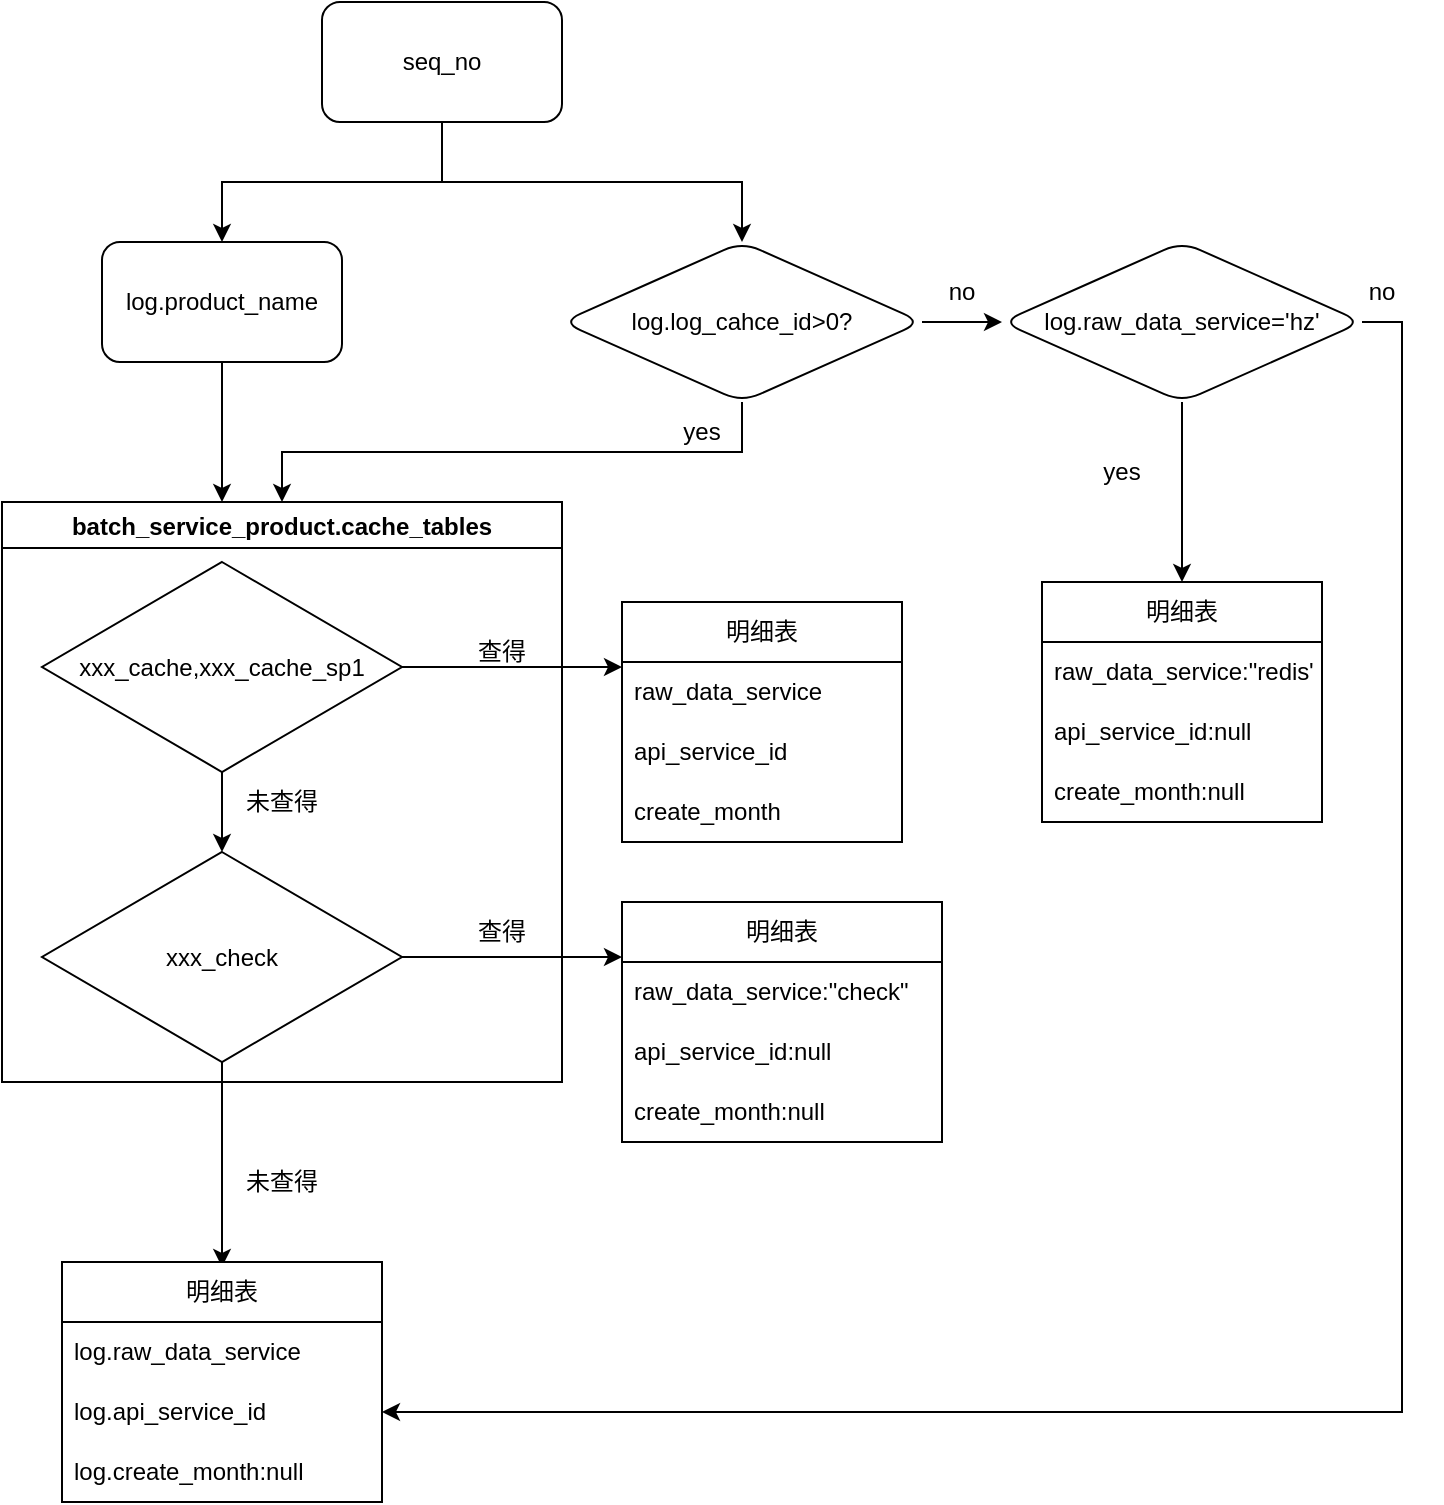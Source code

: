 <mxfile version="21.0.6" type="github">
  <diagram id="C5RBs43oDa-KdzZeNtuy" name="Page-1">
    <mxGraphModel dx="1050" dy="549" grid="1" gridSize="10" guides="1" tooltips="1" connect="1" arrows="1" fold="1" page="1" pageScale="1" pageWidth="827" pageHeight="1169" math="0" shadow="0">
      <root>
        <mxCell id="WIyWlLk6GJQsqaUBKTNV-0" />
        <mxCell id="WIyWlLk6GJQsqaUBKTNV-1" parent="WIyWlLk6GJQsqaUBKTNV-0" />
        <mxCell id="X02BYWVL3oyzJIsGAg47-8" value="" style="edgeStyle=orthogonalEdgeStyle;rounded=0;orthogonalLoop=1;jettySize=auto;html=1;" edge="1" parent="WIyWlLk6GJQsqaUBKTNV-1" source="X02BYWVL3oyzJIsGAg47-0" target="X02BYWVL3oyzJIsGAg47-7">
          <mxGeometry relative="1" as="geometry" />
        </mxCell>
        <mxCell id="X02BYWVL3oyzJIsGAg47-18" value="" style="edgeStyle=orthogonalEdgeStyle;rounded=0;orthogonalLoop=1;jettySize=auto;html=1;" edge="1" parent="WIyWlLk6GJQsqaUBKTNV-1" source="X02BYWVL3oyzJIsGAg47-0" target="X02BYWVL3oyzJIsGAg47-17">
          <mxGeometry relative="1" as="geometry" />
        </mxCell>
        <mxCell id="X02BYWVL3oyzJIsGAg47-0" value="seq_no" style="rounded=1;whiteSpace=wrap;html=1;" vertex="1" parent="WIyWlLk6GJQsqaUBKTNV-1">
          <mxGeometry x="250" y="10" width="120" height="60" as="geometry" />
        </mxCell>
        <mxCell id="X02BYWVL3oyzJIsGAg47-15" value="" style="edgeStyle=orthogonalEdgeStyle;rounded=0;orthogonalLoop=1;jettySize=auto;html=1;" edge="1" parent="WIyWlLk6GJQsqaUBKTNV-1" source="X02BYWVL3oyzJIsGAg47-7">
          <mxGeometry relative="1" as="geometry">
            <mxPoint x="200" y="260" as="targetPoint" />
          </mxGeometry>
        </mxCell>
        <mxCell id="X02BYWVL3oyzJIsGAg47-7" value="log.product_name" style="rounded=1;whiteSpace=wrap;html=1;" vertex="1" parent="WIyWlLk6GJQsqaUBKTNV-1">
          <mxGeometry x="140" y="130" width="120" height="60" as="geometry" />
        </mxCell>
        <mxCell id="X02BYWVL3oyzJIsGAg47-48" style="edgeStyle=orthogonalEdgeStyle;rounded=0;orthogonalLoop=1;jettySize=auto;html=1;exitX=0.5;exitY=1;exitDx=0;exitDy=0;" edge="1" parent="WIyWlLk6GJQsqaUBKTNV-1" source="X02BYWVL3oyzJIsGAg47-17" target="X02BYWVL3oyzJIsGAg47-45">
          <mxGeometry relative="1" as="geometry" />
        </mxCell>
        <mxCell id="X02BYWVL3oyzJIsGAg47-79" value="" style="edgeStyle=orthogonalEdgeStyle;rounded=0;orthogonalLoop=1;jettySize=auto;html=1;" edge="1" parent="WIyWlLk6GJQsqaUBKTNV-1" source="X02BYWVL3oyzJIsGAg47-17" target="X02BYWVL3oyzJIsGAg47-78">
          <mxGeometry relative="1" as="geometry" />
        </mxCell>
        <mxCell id="X02BYWVL3oyzJIsGAg47-17" value="log.log_cahce_id&amp;gt;0?" style="rhombus;whiteSpace=wrap;html=1;rounded=1;" vertex="1" parent="WIyWlLk6GJQsqaUBKTNV-1">
          <mxGeometry x="370" y="130" width="180" height="80" as="geometry" />
        </mxCell>
        <mxCell id="X02BYWVL3oyzJIsGAg47-45" value="batch_service_product.cache_tables" style="swimlane;" vertex="1" parent="WIyWlLk6GJQsqaUBKTNV-1">
          <mxGeometry x="90" y="260" width="280" height="290" as="geometry" />
        </mxCell>
        <mxCell id="X02BYWVL3oyzJIsGAg47-43" value="xxx_check" style="rhombus;whiteSpace=wrap;html=1;fontStyle=0;startSize=30;" vertex="1" parent="X02BYWVL3oyzJIsGAg47-45">
          <mxGeometry x="20" y="175" width="180" height="105" as="geometry" />
        </mxCell>
        <mxCell id="X02BYWVL3oyzJIsGAg47-41" value="xxx_cache,xxx_cache_sp1" style="rhombus;whiteSpace=wrap;html=1;fontStyle=0;startSize=30;" vertex="1" parent="X02BYWVL3oyzJIsGAg47-45">
          <mxGeometry x="20" y="30" width="180" height="105" as="geometry" />
        </mxCell>
        <mxCell id="X02BYWVL3oyzJIsGAg47-44" value="" style="edgeStyle=orthogonalEdgeStyle;rounded=0;orthogonalLoop=1;jettySize=auto;html=1;" edge="1" parent="X02BYWVL3oyzJIsGAg47-45" source="X02BYWVL3oyzJIsGAg47-41" target="X02BYWVL3oyzJIsGAg47-43">
          <mxGeometry relative="1" as="geometry" />
        </mxCell>
        <mxCell id="X02BYWVL3oyzJIsGAg47-64" value="未查得" style="text;strokeColor=none;align=center;fillColor=none;html=1;verticalAlign=middle;whiteSpace=wrap;rounded=0;" vertex="1" parent="X02BYWVL3oyzJIsGAg47-45">
          <mxGeometry x="110" y="135" width="60" height="30" as="geometry" />
        </mxCell>
        <mxCell id="X02BYWVL3oyzJIsGAg47-76" value="查得" style="text;strokeColor=none;align=center;fillColor=none;html=1;verticalAlign=middle;whiteSpace=wrap;rounded=0;" vertex="1" parent="X02BYWVL3oyzJIsGAg47-45">
          <mxGeometry x="220" y="200" width="60" height="30" as="geometry" />
        </mxCell>
        <mxCell id="X02BYWVL3oyzJIsGAg47-49" value="yes" style="text;strokeColor=none;align=center;fillColor=none;html=1;verticalAlign=middle;whiteSpace=wrap;rounded=0;" vertex="1" parent="WIyWlLk6GJQsqaUBKTNV-1">
          <mxGeometry x="410" y="210" width="60" height="30" as="geometry" />
        </mxCell>
        <mxCell id="X02BYWVL3oyzJIsGAg47-51" value="" style="edgeStyle=orthogonalEdgeStyle;rounded=0;orthogonalLoop=1;jettySize=auto;html=1;" edge="1" parent="WIyWlLk6GJQsqaUBKTNV-1" source="X02BYWVL3oyzJIsGAg47-41">
          <mxGeometry relative="1" as="geometry">
            <mxPoint x="400" y="342.5" as="targetPoint" />
          </mxGeometry>
        </mxCell>
        <mxCell id="X02BYWVL3oyzJIsGAg47-52" value="明细表" style="swimlane;fontStyle=0;childLayout=stackLayout;horizontal=1;startSize=30;horizontalStack=0;resizeParent=1;resizeParentMax=0;resizeLast=0;collapsible=1;marginBottom=0;whiteSpace=wrap;html=1;" vertex="1" parent="WIyWlLk6GJQsqaUBKTNV-1">
          <mxGeometry x="400" y="310" width="140" height="120" as="geometry">
            <mxRectangle x="400" y="310" width="80" height="30" as="alternateBounds" />
          </mxGeometry>
        </mxCell>
        <mxCell id="X02BYWVL3oyzJIsGAg47-53" value="raw_data_service" style="text;strokeColor=none;fillColor=none;align=left;verticalAlign=middle;spacingLeft=4;spacingRight=4;overflow=hidden;points=[[0,0.5],[1,0.5]];portConstraint=eastwest;rotatable=0;whiteSpace=wrap;html=1;" vertex="1" parent="X02BYWVL3oyzJIsGAg47-52">
          <mxGeometry y="30" width="140" height="30" as="geometry" />
        </mxCell>
        <mxCell id="X02BYWVL3oyzJIsGAg47-54" value="api_service_id" style="text;strokeColor=none;fillColor=none;align=left;verticalAlign=middle;spacingLeft=4;spacingRight=4;overflow=hidden;points=[[0,0.5],[1,0.5]];portConstraint=eastwest;rotatable=0;whiteSpace=wrap;html=1;" vertex="1" parent="X02BYWVL3oyzJIsGAg47-52">
          <mxGeometry y="60" width="140" height="30" as="geometry" />
        </mxCell>
        <mxCell id="X02BYWVL3oyzJIsGAg47-55" value="create_month" style="text;strokeColor=none;fillColor=none;align=left;verticalAlign=middle;spacingLeft=4;spacingRight=4;overflow=hidden;points=[[0,0.5],[1,0.5]];portConstraint=eastwest;rotatable=0;whiteSpace=wrap;html=1;" vertex="1" parent="X02BYWVL3oyzJIsGAg47-52">
          <mxGeometry y="90" width="140" height="30" as="geometry" />
        </mxCell>
        <mxCell id="X02BYWVL3oyzJIsGAg47-57" value="" style="edgeStyle=orthogonalEdgeStyle;rounded=0;orthogonalLoop=1;jettySize=auto;html=1;" edge="1" parent="WIyWlLk6GJQsqaUBKTNV-1" source="X02BYWVL3oyzJIsGAg47-43">
          <mxGeometry relative="1" as="geometry">
            <mxPoint x="400" y="487.5" as="targetPoint" />
          </mxGeometry>
        </mxCell>
        <mxCell id="X02BYWVL3oyzJIsGAg47-58" value="明细表" style="swimlane;fontStyle=0;childLayout=stackLayout;horizontal=1;startSize=30;horizontalStack=0;resizeParent=1;resizeParentMax=0;resizeLast=0;collapsible=1;marginBottom=0;whiteSpace=wrap;html=1;" vertex="1" parent="WIyWlLk6GJQsqaUBKTNV-1">
          <mxGeometry x="400" y="460" width="160" height="120" as="geometry" />
        </mxCell>
        <mxCell id="X02BYWVL3oyzJIsGAg47-59" value="raw_data_service:&quot;check&quot;" style="text;strokeColor=none;fillColor=none;align=left;verticalAlign=middle;spacingLeft=4;spacingRight=4;overflow=hidden;points=[[0,0.5],[1,0.5]];portConstraint=eastwest;rotatable=0;whiteSpace=wrap;html=1;" vertex="1" parent="X02BYWVL3oyzJIsGAg47-58">
          <mxGeometry y="30" width="160" height="30" as="geometry" />
        </mxCell>
        <mxCell id="X02BYWVL3oyzJIsGAg47-60" value="api_service_id:null" style="text;strokeColor=none;fillColor=none;align=left;verticalAlign=middle;spacingLeft=4;spacingRight=4;overflow=hidden;points=[[0,0.5],[1,0.5]];portConstraint=eastwest;rotatable=0;whiteSpace=wrap;html=1;" vertex="1" parent="X02BYWVL3oyzJIsGAg47-58">
          <mxGeometry y="60" width="160" height="30" as="geometry" />
        </mxCell>
        <mxCell id="X02BYWVL3oyzJIsGAg47-61" value="create_month:null" style="text;strokeColor=none;fillColor=none;align=left;verticalAlign=middle;spacingLeft=4;spacingRight=4;overflow=hidden;points=[[0,0.5],[1,0.5]];portConstraint=eastwest;rotatable=0;whiteSpace=wrap;html=1;" vertex="1" parent="X02BYWVL3oyzJIsGAg47-58">
          <mxGeometry y="90" width="160" height="30" as="geometry" />
        </mxCell>
        <mxCell id="X02BYWVL3oyzJIsGAg47-63" value="查得" style="text;strokeColor=none;align=center;fillColor=none;html=1;verticalAlign=middle;whiteSpace=wrap;rounded=0;" vertex="1" parent="WIyWlLk6GJQsqaUBKTNV-1">
          <mxGeometry x="310" y="320" width="60" height="30" as="geometry" />
        </mxCell>
        <mxCell id="X02BYWVL3oyzJIsGAg47-66" value="" style="edgeStyle=orthogonalEdgeStyle;rounded=0;orthogonalLoop=1;jettySize=auto;html=1;" edge="1" parent="WIyWlLk6GJQsqaUBKTNV-1" source="X02BYWVL3oyzJIsGAg47-43">
          <mxGeometry relative="1" as="geometry">
            <mxPoint x="200" y="642.5" as="targetPoint" />
          </mxGeometry>
        </mxCell>
        <mxCell id="X02BYWVL3oyzJIsGAg47-67" value="明细表" style="swimlane;fontStyle=0;childLayout=stackLayout;horizontal=1;startSize=30;horizontalStack=0;resizeParent=1;resizeParentMax=0;resizeLast=0;collapsible=1;marginBottom=0;whiteSpace=wrap;html=1;" vertex="1" parent="WIyWlLk6GJQsqaUBKTNV-1">
          <mxGeometry x="120" y="640" width="160" height="120" as="geometry" />
        </mxCell>
        <mxCell id="X02BYWVL3oyzJIsGAg47-68" value="log.raw_data_service" style="text;strokeColor=none;fillColor=none;align=left;verticalAlign=middle;spacingLeft=4;spacingRight=4;overflow=hidden;points=[[0,0.5],[1,0.5]];portConstraint=eastwest;rotatable=0;whiteSpace=wrap;html=1;" vertex="1" parent="X02BYWVL3oyzJIsGAg47-67">
          <mxGeometry y="30" width="160" height="30" as="geometry" />
        </mxCell>
        <mxCell id="X02BYWVL3oyzJIsGAg47-69" value="log.api_service_id" style="text;strokeColor=none;fillColor=none;align=left;verticalAlign=middle;spacingLeft=4;spacingRight=4;overflow=hidden;points=[[0,0.5],[1,0.5]];portConstraint=eastwest;rotatable=0;whiteSpace=wrap;html=1;" vertex="1" parent="X02BYWVL3oyzJIsGAg47-67">
          <mxGeometry y="60" width="160" height="30" as="geometry" />
        </mxCell>
        <mxCell id="X02BYWVL3oyzJIsGAg47-70" value="log.create_month:null" style="text;strokeColor=none;fillColor=none;align=left;verticalAlign=middle;spacingLeft=4;spacingRight=4;overflow=hidden;points=[[0,0.5],[1,0.5]];portConstraint=eastwest;rotatable=0;whiteSpace=wrap;html=1;" vertex="1" parent="X02BYWVL3oyzJIsGAg47-67">
          <mxGeometry y="90" width="160" height="30" as="geometry" />
        </mxCell>
        <mxCell id="X02BYWVL3oyzJIsGAg47-72" value="未查得" style="text;strokeColor=none;align=center;fillColor=none;html=1;verticalAlign=middle;whiteSpace=wrap;rounded=0;" vertex="1" parent="WIyWlLk6GJQsqaUBKTNV-1">
          <mxGeometry x="200" y="585" width="60" height="30" as="geometry" />
        </mxCell>
        <mxCell id="X02BYWVL3oyzJIsGAg47-83" value="" style="edgeStyle=orthogonalEdgeStyle;rounded=0;orthogonalLoop=1;jettySize=auto;html=1;" edge="1" parent="WIyWlLk6GJQsqaUBKTNV-1" source="X02BYWVL3oyzJIsGAg47-78">
          <mxGeometry relative="1" as="geometry">
            <mxPoint x="680" y="300" as="targetPoint" />
          </mxGeometry>
        </mxCell>
        <mxCell id="X02BYWVL3oyzJIsGAg47-88" style="edgeStyle=orthogonalEdgeStyle;rounded=0;orthogonalLoop=1;jettySize=auto;html=1;exitX=1;exitY=0.5;exitDx=0;exitDy=0;entryX=1;entryY=0.5;entryDx=0;entryDy=0;" edge="1" parent="WIyWlLk6GJQsqaUBKTNV-1" source="X02BYWVL3oyzJIsGAg47-78" target="X02BYWVL3oyzJIsGAg47-69">
          <mxGeometry relative="1" as="geometry" />
        </mxCell>
        <mxCell id="X02BYWVL3oyzJIsGAg47-78" value="log.raw_data_service=&#39;hz&#39;" style="rhombus;whiteSpace=wrap;html=1;rounded=1;" vertex="1" parent="WIyWlLk6GJQsqaUBKTNV-1">
          <mxGeometry x="590" y="130" width="180" height="80" as="geometry" />
        </mxCell>
        <mxCell id="X02BYWVL3oyzJIsGAg47-84" value="明细表" style="swimlane;fontStyle=0;childLayout=stackLayout;horizontal=1;startSize=30;horizontalStack=0;resizeParent=1;resizeParentMax=0;resizeLast=0;collapsible=1;marginBottom=0;whiteSpace=wrap;html=1;" vertex="1" parent="WIyWlLk6GJQsqaUBKTNV-1">
          <mxGeometry x="610" y="300" width="140" height="120" as="geometry">
            <mxRectangle x="400" y="310" width="80" height="30" as="alternateBounds" />
          </mxGeometry>
        </mxCell>
        <mxCell id="X02BYWVL3oyzJIsGAg47-85" value="raw_data_service:&quot;redis&quot;" style="text;strokeColor=none;fillColor=none;align=left;verticalAlign=middle;spacingLeft=4;spacingRight=4;overflow=hidden;points=[[0,0.5],[1,0.5]];portConstraint=eastwest;rotatable=0;whiteSpace=wrap;html=1;" vertex="1" parent="X02BYWVL3oyzJIsGAg47-84">
          <mxGeometry y="30" width="140" height="30" as="geometry" />
        </mxCell>
        <mxCell id="X02BYWVL3oyzJIsGAg47-86" value="api_service_id:null" style="text;strokeColor=none;fillColor=none;align=left;verticalAlign=middle;spacingLeft=4;spacingRight=4;overflow=hidden;points=[[0,0.5],[1,0.5]];portConstraint=eastwest;rotatable=0;whiteSpace=wrap;html=1;" vertex="1" parent="X02BYWVL3oyzJIsGAg47-84">
          <mxGeometry y="60" width="140" height="30" as="geometry" />
        </mxCell>
        <mxCell id="X02BYWVL3oyzJIsGAg47-87" value="create_month:null" style="text;strokeColor=none;fillColor=none;align=left;verticalAlign=middle;spacingLeft=4;spacingRight=4;overflow=hidden;points=[[0,0.5],[1,0.5]];portConstraint=eastwest;rotatable=0;whiteSpace=wrap;html=1;" vertex="1" parent="X02BYWVL3oyzJIsGAg47-84">
          <mxGeometry y="90" width="140" height="30" as="geometry" />
        </mxCell>
        <mxCell id="X02BYWVL3oyzJIsGAg47-89" value="no" style="text;strokeColor=none;align=center;fillColor=none;html=1;verticalAlign=middle;whiteSpace=wrap;rounded=0;" vertex="1" parent="WIyWlLk6GJQsqaUBKTNV-1">
          <mxGeometry x="540" y="140" width="60" height="30" as="geometry" />
        </mxCell>
        <mxCell id="X02BYWVL3oyzJIsGAg47-90" value="no" style="text;strokeColor=none;align=center;fillColor=none;html=1;verticalAlign=middle;whiteSpace=wrap;rounded=0;" vertex="1" parent="WIyWlLk6GJQsqaUBKTNV-1">
          <mxGeometry x="750" y="140" width="60" height="30" as="geometry" />
        </mxCell>
        <mxCell id="X02BYWVL3oyzJIsGAg47-91" value="yes" style="text;strokeColor=none;align=center;fillColor=none;html=1;verticalAlign=middle;whiteSpace=wrap;rounded=0;" vertex="1" parent="WIyWlLk6GJQsqaUBKTNV-1">
          <mxGeometry x="620" y="230" width="60" height="30" as="geometry" />
        </mxCell>
      </root>
    </mxGraphModel>
  </diagram>
</mxfile>
